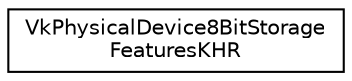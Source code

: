 digraph "Graphical Class Hierarchy"
{
 // LATEX_PDF_SIZE
  edge [fontname="Helvetica",fontsize="10",labelfontname="Helvetica",labelfontsize="10"];
  node [fontname="Helvetica",fontsize="10",shape=record];
  rankdir="LR";
  Node0 [label="VkPhysicalDevice8BitStorage\lFeaturesKHR",height=0.2,width=0.4,color="black", fillcolor="white", style="filled",URL="$d9/d37/structVkPhysicalDevice8BitStorageFeaturesKHR.html",tooltip=" "];
}

